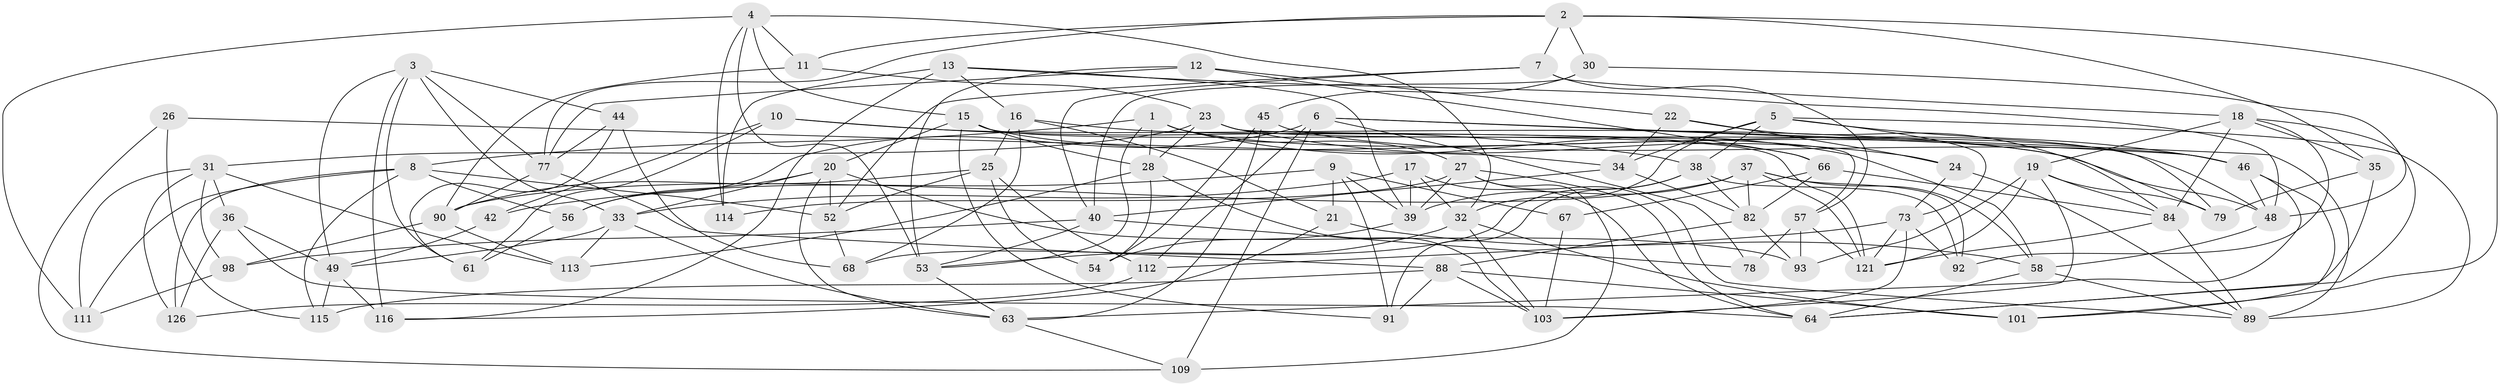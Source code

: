 // Generated by graph-tools (version 1.1) at 2025/24/03/03/25 07:24:27]
// undirected, 80 vertices, 199 edges
graph export_dot {
graph [start="1"]
  node [color=gray90,style=filled];
  1 [super="+108"];
  2 [super="+122"];
  3 [super="+62"];
  4 [super="+50"];
  5 [super="+75"];
  6 [super="+41"];
  7 [super="+72"];
  8 [super="+119"];
  9 [super="+51"];
  10;
  11;
  12;
  13 [super="+14"];
  15 [super="+83"];
  16 [super="+96"];
  17;
  18 [super="+87"];
  19 [super="+85"];
  20 [super="+100"];
  21;
  22;
  23 [super="+59"];
  24;
  25 [super="+60"];
  26;
  27 [super="+29"];
  28 [super="+55"];
  30;
  31 [super="+69"];
  32 [super="+71"];
  33 [super="+117"];
  34 [super="+105"];
  35;
  36;
  37 [super="+110"];
  38 [super="+70"];
  39 [super="+76"];
  40 [super="+43"];
  42;
  44;
  45;
  46 [super="+47"];
  48 [super="+65"];
  49 [super="+94"];
  52 [super="+86"];
  53 [super="+95"];
  54;
  56;
  57 [super="+120"];
  58 [super="+74"];
  61;
  63 [super="+104"];
  64 [super="+80"];
  66 [super="+102"];
  67;
  68;
  73 [super="+106"];
  77 [super="+81"];
  78;
  79;
  82 [super="+97"];
  84 [super="+118"];
  88 [super="+123"];
  89 [super="+99"];
  90 [super="+107"];
  91;
  92;
  93;
  98;
  101;
  103 [super="+124"];
  109;
  111;
  112;
  113;
  114;
  115;
  116;
  121 [super="+125"];
  126;
  1 -- 53;
  1 -- 48;
  1 -- 28;
  1 -- 58;
  1 -- 8;
  1 -- 27;
  2 -- 30;
  2 -- 35;
  2 -- 11;
  2 -- 77;
  2 -- 101;
  2 -- 7;
  3 -- 61;
  3 -- 49;
  3 -- 77;
  3 -- 116;
  3 -- 33;
  3 -- 44;
  4 -- 111;
  4 -- 15;
  4 -- 114;
  4 -- 11;
  4 -- 32;
  4 -- 53;
  5 -- 38;
  5 -- 89;
  5 -- 32;
  5 -- 34;
  5 -- 73;
  5 -- 46;
  6 -- 112;
  6 -- 78;
  6 -- 46;
  6 -- 56;
  6 -- 109;
  6 -- 89;
  7 -- 18;
  7 -- 40;
  7 -- 52 [weight=2];
  7 -- 57;
  8 -- 56;
  8 -- 115;
  8 -- 111;
  8 -- 52;
  8 -- 126;
  9 -- 91;
  9 -- 42 [weight=2];
  9 -- 67;
  9 -- 21;
  9 -- 39;
  10 -- 48;
  10 -- 61;
  10 -- 42;
  10 -- 38;
  11 -- 23;
  11 -- 90;
  12 -- 66;
  12 -- 22;
  12 -- 77;
  12 -- 53;
  13 -- 116;
  13 -- 114 [weight=2];
  13 -- 16;
  13 -- 39;
  13 -- 48;
  15 -- 121;
  15 -- 28;
  15 -- 91;
  15 -- 20;
  15 -- 79;
  16 -- 21;
  16 -- 25 [weight=2];
  16 -- 68;
  16 -- 66;
  17 -- 64;
  17 -- 39;
  17 -- 32;
  17 -- 33;
  18 -- 92;
  18 -- 19;
  18 -- 35;
  18 -- 84;
  18 -- 64;
  19 -- 84;
  19 -- 103;
  19 -- 93;
  19 -- 79;
  19 -- 121;
  20 -- 33;
  20 -- 63;
  20 -- 56;
  20 -- 93;
  20 -- 52;
  21 -- 58;
  21 -- 116;
  22 -- 34;
  22 -- 24;
  22 -- 84;
  23 -- 24;
  23 -- 57;
  23 -- 79;
  23 -- 31;
  23 -- 28;
  24 -- 73;
  24 -- 89;
  25 -- 52;
  25 -- 112;
  25 -- 90;
  25 -- 54;
  26 -- 34 [weight=2];
  26 -- 115;
  26 -- 109;
  27 -- 114;
  27 -- 64;
  27 -- 109;
  27 -- 89;
  27 -- 39;
  28 -- 113;
  28 -- 103;
  28 -- 54;
  30 -- 40;
  30 -- 45;
  30 -- 48;
  31 -- 126;
  31 -- 36;
  31 -- 113;
  31 -- 98;
  31 -- 111;
  32 -- 101;
  32 -- 53;
  32 -- 103;
  33 -- 49;
  33 -- 113;
  33 -- 63;
  34 -- 82;
  34 -- 40;
  35 -- 64;
  35 -- 79;
  36 -- 126;
  36 -- 49;
  36 -- 64;
  37 -- 58;
  37 -- 39;
  37 -- 90;
  37 -- 92;
  37 -- 121;
  37 -- 82;
  38 -- 68;
  38 -- 91;
  38 -- 92;
  38 -- 82;
  39 -- 54;
  40 -- 78;
  40 -- 98;
  40 -- 53;
  42 -- 49;
  44 -- 77;
  44 -- 68;
  44 -- 61;
  45 -- 46;
  45 -- 63;
  45 -- 54;
  46 -- 63;
  46 -- 48;
  46 -- 101;
  48 -- 58;
  49 -- 115;
  49 -- 116;
  52 -- 68;
  53 -- 63;
  56 -- 61;
  57 -- 78 [weight=2];
  57 -- 93;
  57 -- 121;
  58 -- 89;
  58 -- 64;
  63 -- 109;
  66 -- 82;
  66 -- 67 [weight=2];
  66 -- 84;
  67 -- 103;
  73 -- 92;
  73 -- 103;
  73 -- 112;
  73 -- 121;
  77 -- 90;
  77 -- 88;
  82 -- 93;
  82 -- 88;
  84 -- 121;
  84 -- 89;
  88 -- 101;
  88 -- 103;
  88 -- 115;
  88 -- 91;
  90 -- 98;
  90 -- 113;
  98 -- 111;
  112 -- 126;
}
